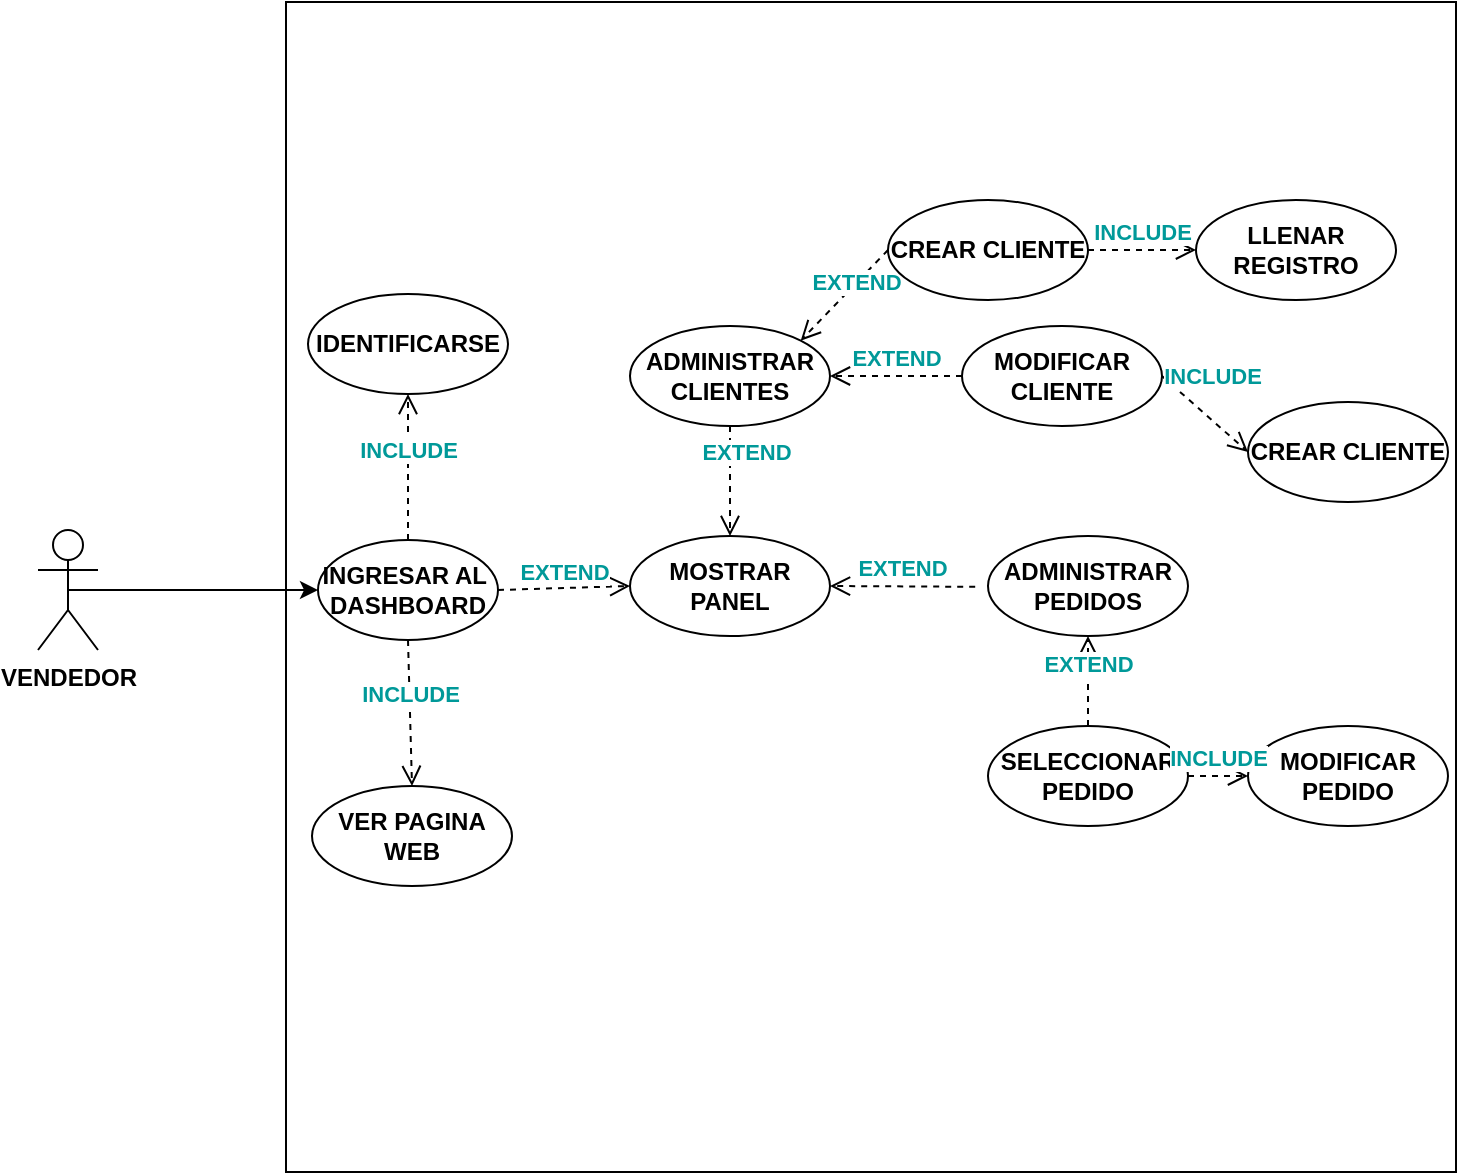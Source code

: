 <mxfile version="20.3.0" type="device"><diagram name="Page-1" id="e7e014a7-5840-1c2e-5031-d8a46d1fe8dd"><mxGraphModel dx="1221" dy="775" grid="0" gridSize="10" guides="1" tooltips="1" connect="1" arrows="1" fold="1" page="1" pageScale="1" pageWidth="1169" pageHeight="826" background="none" math="0" shadow="0"><root><mxCell id="0"/><mxCell id="1" parent="0"/><mxCell id="_ZdK_T8sc5VWhBU4TGc3-43" value="" style="whiteSpace=wrap;html=1;aspect=fixed;" parent="1" vertex="1"><mxGeometry x="184" y="121" width="585" height="585" as="geometry"/></mxCell><mxCell id="_ZdK_T8sc5VWhBU4TGc3-67" style="edgeStyle=orthogonalEdgeStyle;rounded=0;orthogonalLoop=1;jettySize=auto;html=1;exitX=0.5;exitY=0.5;exitDx=0;exitDy=0;exitPerimeter=0;entryX=0;entryY=0.5;entryDx=0;entryDy=0;fontFamily=Helvetica;fontColor=#FF0000;" parent="1" source="_ZdK_T8sc5VWhBU4TGc3-41" target="_ZdK_T8sc5VWhBU4TGc3-45" edge="1"><mxGeometry relative="1" as="geometry"/></mxCell><mxCell id="_ZdK_T8sc5VWhBU4TGc3-41" value="&lt;b&gt;VENDEDOR&lt;/b&gt;" style="shape=umlActor;verticalLabelPosition=bottom;verticalAlign=top;html=1;outlineConnect=0;fillColor=#FFFFFF;strokeColor=#000000;" parent="1" vertex="1"><mxGeometry x="60" y="385" width="30" height="60" as="geometry"/></mxCell><mxCell id="_ZdK_T8sc5VWhBU4TGc3-45" value="&lt;b&gt;INGRESAR AL&amp;nbsp; DASHBOARD&lt;/b&gt;" style="ellipse;whiteSpace=wrap;html=1;" parent="1" vertex="1"><mxGeometry x="200" y="390" width="90" height="50" as="geometry"/></mxCell><mxCell id="_ZdK_T8sc5VWhBU4TGc3-54" value="&lt;b&gt;&lt;font color=&quot;#009999&quot;&gt;EXTEND&lt;/font&gt;&lt;/b&gt;" style="html=1;verticalAlign=bottom;endArrow=open;dashed=1;endSize=8;rounded=0;entryX=1;entryY=0;entryDx=0;entryDy=0;exitX=0;exitY=0.5;exitDx=0;exitDy=0;" parent="1" source="_ZdK_T8sc5VWhBU4TGc3-56" target="_ZdK_T8sc5VWhBU4TGc3-58" edge="1"><mxGeometry x="-0.061" y="6" relative="1" as="geometry"><mxPoint x="288" y="383" as="sourcePoint"/><mxPoint x="360.0" y="415" as="targetPoint"/><mxPoint as="offset"/></mxGeometry></mxCell><mxCell id="_ZdK_T8sc5VWhBU4TGc3-56" value="&lt;b&gt;CREAR CLIENTE&lt;/b&gt;" style="ellipse;whiteSpace=wrap;html=1;" parent="1" vertex="1"><mxGeometry x="485" y="220" width="100" height="50" as="geometry"/></mxCell><mxCell id="_ZdK_T8sc5VWhBU4TGc3-58" value="&lt;b&gt;ADMINISTRAR CLIENTES&lt;/b&gt;" style="ellipse;whiteSpace=wrap;html=1;" parent="1" vertex="1"><mxGeometry x="356" y="283" width="100" height="50" as="geometry"/></mxCell><mxCell id="_ZdK_T8sc5VWhBU4TGc3-59" value="&lt;b&gt;&lt;font color=&quot;#009999&quot;&gt;EXTEND&lt;/font&gt;&lt;/b&gt;" style="html=1;verticalAlign=bottom;endArrow=open;dashed=1;endSize=8;rounded=0;fontColor=#FF0000;exitX=0.5;exitY=1;exitDx=0;exitDy=0;entryX=0.5;entryY=0;entryDx=0;entryDy=0;" parent="1" source="_ZdK_T8sc5VWhBU4TGc3-58" target="_ZdK_T8sc5VWhBU4TGc3-71" edge="1"><mxGeometry x="-0.2" y="8" relative="1" as="geometry"><mxPoint x="570" y="370" as="sourcePoint"/><mxPoint x="490" y="370" as="targetPoint"/><mxPoint as="offset"/></mxGeometry></mxCell><mxCell id="_ZdK_T8sc5VWhBU4TGc3-71" value="&lt;b&gt;MOSTRAR PANEL&lt;/b&gt;" style="ellipse;whiteSpace=wrap;html=1;" parent="1" vertex="1"><mxGeometry x="356" y="388" width="100" height="50" as="geometry"/></mxCell><mxCell id="_ZdK_T8sc5VWhBU4TGc3-72" value="&lt;b&gt;&lt;font color=&quot;#009999&quot;&gt;EXTEND&lt;/font&gt;&lt;/b&gt;" style="html=1;verticalAlign=bottom;endArrow=open;dashed=1;endSize=8;rounded=0;fontFamily=Helvetica;fontColor=#FF0000;entryX=0;entryY=0.5;entryDx=0;entryDy=0;exitX=1;exitY=0.5;exitDx=0;exitDy=0;" parent="1" source="_ZdK_T8sc5VWhBU4TGc3-45" target="_ZdK_T8sc5VWhBU4TGc3-71" edge="1"><mxGeometry x="-0.017" y="-1" relative="1" as="geometry"><mxPoint x="587" y="419" as="sourcePoint"/><mxPoint x="507" y="419" as="targetPoint"/><mxPoint as="offset"/></mxGeometry></mxCell><mxCell id="_ZdK_T8sc5VWhBU4TGc3-75" value="&lt;b&gt;ADMINISTRAR PEDIDOS&lt;/b&gt;" style="ellipse;whiteSpace=wrap;html=1;" parent="1" vertex="1"><mxGeometry x="535" y="388" width="100" height="50" as="geometry"/></mxCell><mxCell id="_ZdK_T8sc5VWhBU4TGc3-76" value="&lt;b&gt;&lt;font color=&quot;#009999&quot;&gt;EXTEND&lt;/font&gt;&lt;/b&gt;" style="html=1;verticalAlign=bottom;endArrow=open;dashed=1;endSize=8;rounded=0;fontFamily=Helvetica;fontColor=#FF0000;exitX=-0.064;exitY=0.508;exitDx=0;exitDy=0;entryX=1;entryY=0.5;entryDx=0;entryDy=0;exitPerimeter=0;" parent="1" source="_ZdK_T8sc5VWhBU4TGc3-75" target="_ZdK_T8sc5VWhBU4TGc3-71" edge="1"><mxGeometry relative="1" as="geometry"><mxPoint x="454" y="277" as="sourcePoint"/><mxPoint x="374" y="277" as="targetPoint"/></mxGeometry></mxCell><mxCell id="_ZdK_T8sc5VWhBU4TGc3-79" value="&lt;b&gt;SELECCIONAR PEDIDO&lt;/b&gt;" style="ellipse;whiteSpace=wrap;html=1;" parent="1" vertex="1"><mxGeometry x="535" y="483" width="100" height="50" as="geometry"/></mxCell><mxCell id="_ZdK_T8sc5VWhBU4TGc3-81" value="&lt;b&gt;MODIFICAR PEDIDO&lt;/b&gt;" style="ellipse;whiteSpace=wrap;html=1;" parent="1" vertex="1"><mxGeometry x="665" y="483" width="100" height="50" as="geometry"/></mxCell><mxCell id="_ZdK_T8sc5VWhBU4TGc3-82" value="&lt;b&gt;EXTEND&lt;/b&gt;" style="html=1;verticalAlign=bottom;endArrow=open;dashed=1;endSize=8;rounded=0;fontFamily=Helvetica;fontColor=#009999;exitX=0.5;exitY=0;exitDx=0;exitDy=0;entryX=0.5;entryY=1;entryDx=0;entryDy=0;" parent="1" source="_ZdK_T8sc5VWhBU4TGc3-79" target="_ZdK_T8sc5VWhBU4TGc3-75" edge="1"><mxGeometry relative="1" as="geometry"><mxPoint x="454" y="283" as="sourcePoint"/><mxPoint x="374" y="283" as="targetPoint"/></mxGeometry></mxCell><mxCell id="_ZdK_T8sc5VWhBU4TGc3-84" value="&lt;b&gt;INCLUDE&lt;/b&gt;" style="html=1;verticalAlign=bottom;endArrow=open;dashed=1;endSize=8;rounded=0;fontFamily=Helvetica;fontColor=#009999;exitX=1;exitY=0.5;exitDx=0;exitDy=0;" parent="1" source="_ZdK_T8sc5VWhBU4TGc3-79" target="_ZdK_T8sc5VWhBU4TGc3-81" edge="1"><mxGeometry relative="1" as="geometry"><mxPoint x="454" y="283" as="sourcePoint"/><mxPoint x="374" y="283" as="targetPoint"/></mxGeometry></mxCell><mxCell id="xBOVtEUHFeNNscaZZCZ_-1" value="&lt;b&gt;IDENTIFICARSE&lt;/b&gt;" style="ellipse;whiteSpace=wrap;html=1;" vertex="1" parent="1"><mxGeometry x="195" y="267" width="100" height="50" as="geometry"/></mxCell><mxCell id="xBOVtEUHFeNNscaZZCZ_-2" value="&lt;b&gt;&lt;font color=&quot;#009999&quot;&gt;INCLUDE&lt;/font&gt;&lt;/b&gt;" style="html=1;verticalAlign=bottom;endArrow=open;dashed=1;endSize=8;rounded=0;entryX=0.5;entryY=1;entryDx=0;entryDy=0;" edge="1" parent="1" source="_ZdK_T8sc5VWhBU4TGc3-45" target="xBOVtEUHFeNNscaZZCZ_-1"><mxGeometry relative="1" as="geometry"><mxPoint x="568" y="446" as="sourcePoint"/><mxPoint x="488" y="446" as="targetPoint"/></mxGeometry></mxCell><mxCell id="xBOVtEUHFeNNscaZZCZ_-3" value="&lt;b&gt;VER PAGINA WEB&lt;/b&gt;" style="ellipse;whiteSpace=wrap;html=1;" vertex="1" parent="1"><mxGeometry x="197" y="513" width="100" height="50" as="geometry"/></mxCell><mxCell id="xBOVtEUHFeNNscaZZCZ_-4" value="&lt;b&gt;INCLUDE&lt;/b&gt;" style="html=1;verticalAlign=bottom;endArrow=open;dashed=1;endSize=8;rounded=0;fontColor=#009999;entryX=0.5;entryY=0;entryDx=0;entryDy=0;exitX=0.5;exitY=1;exitDx=0;exitDy=0;" edge="1" parent="1" source="_ZdK_T8sc5VWhBU4TGc3-45" target="xBOVtEUHFeNNscaZZCZ_-3"><mxGeometry relative="1" as="geometry"><mxPoint x="568" y="339" as="sourcePoint"/><mxPoint x="488" y="339" as="targetPoint"/></mxGeometry></mxCell><mxCell id="xBOVtEUHFeNNscaZZCZ_-5" value="&lt;b&gt;LLENAR REGISTRO&lt;/b&gt;" style="ellipse;whiteSpace=wrap;html=1;" vertex="1" parent="1"><mxGeometry x="639" y="220" width="100" height="50" as="geometry"/></mxCell><mxCell id="xBOVtEUHFeNNscaZZCZ_-6" value="&lt;b&gt;INCLUDE&lt;/b&gt;" style="html=1;verticalAlign=bottom;endArrow=open;dashed=1;endSize=8;rounded=0;fontColor=#009999;exitX=1;exitY=0.5;exitDx=0;exitDy=0;entryX=0;entryY=0.5;entryDx=0;entryDy=0;" edge="1" parent="1" source="_ZdK_T8sc5VWhBU4TGc3-56" target="xBOVtEUHFeNNscaZZCZ_-5"><mxGeometry relative="1" as="geometry"><mxPoint x="568" y="346" as="sourcePoint"/><mxPoint x="488" y="346" as="targetPoint"/></mxGeometry></mxCell><mxCell id="xBOVtEUHFeNNscaZZCZ_-7" value="&lt;b&gt;MODIFICAR CLIENTE&lt;/b&gt;" style="ellipse;whiteSpace=wrap;html=1;" vertex="1" parent="1"><mxGeometry x="522" y="283" width="100" height="50" as="geometry"/></mxCell><mxCell id="xBOVtEUHFeNNscaZZCZ_-8" value="&lt;b&gt;EXTEND&lt;/b&gt;" style="html=1;verticalAlign=bottom;endArrow=open;dashed=1;endSize=8;rounded=0;fontColor=#009999;entryX=1;entryY=0.5;entryDx=0;entryDy=0;exitX=0;exitY=0.5;exitDx=0;exitDy=0;" edge="1" parent="1" source="xBOVtEUHFeNNscaZZCZ_-7" target="_ZdK_T8sc5VWhBU4TGc3-58"><mxGeometry relative="1" as="geometry"><mxPoint x="568" y="339" as="sourcePoint"/><mxPoint x="488" y="339" as="targetPoint"/></mxGeometry></mxCell><mxCell id="xBOVtEUHFeNNscaZZCZ_-9" value="&lt;b&gt;CREAR CLIENTE&lt;/b&gt;" style="ellipse;whiteSpace=wrap;html=1;" vertex="1" parent="1"><mxGeometry x="665" y="321" width="100" height="50" as="geometry"/></mxCell><mxCell id="xBOVtEUHFeNNscaZZCZ_-11" value="&lt;b&gt;INCLUDE&lt;/b&gt;" style="html=1;verticalAlign=bottom;endArrow=open;dashed=1;endSize=8;rounded=0;fontColor=#009999;exitX=1;exitY=0.5;exitDx=0;exitDy=0;entryX=0;entryY=0.5;entryDx=0;entryDy=0;" edge="1" parent="1" source="xBOVtEUHFeNNscaZZCZ_-7" target="xBOVtEUHFeNNscaZZCZ_-9"><mxGeometry x="-0.15" y="10" relative="1" as="geometry"><mxPoint x="568" y="331" as="sourcePoint"/><mxPoint x="488" y="331" as="targetPoint"/><mxPoint as="offset"/></mxGeometry></mxCell></root></mxGraphModel></diagram></mxfile>